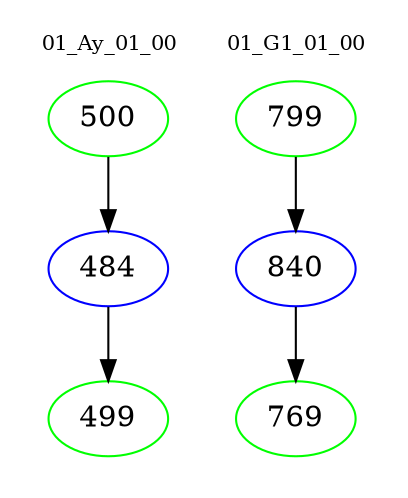 digraph{
subgraph cluster_0 {
color = white
label = "01_Ay_01_00";
fontsize=10;
T0_500 [label="500", color="green"]
T0_500 -> T0_484 [color="black"]
T0_484 [label="484", color="blue"]
T0_484 -> T0_499 [color="black"]
T0_499 [label="499", color="green"]
}
subgraph cluster_1 {
color = white
label = "01_G1_01_00";
fontsize=10;
T1_799 [label="799", color="green"]
T1_799 -> T1_840 [color="black"]
T1_840 [label="840", color="blue"]
T1_840 -> T1_769 [color="black"]
T1_769 [label="769", color="green"]
}
}
